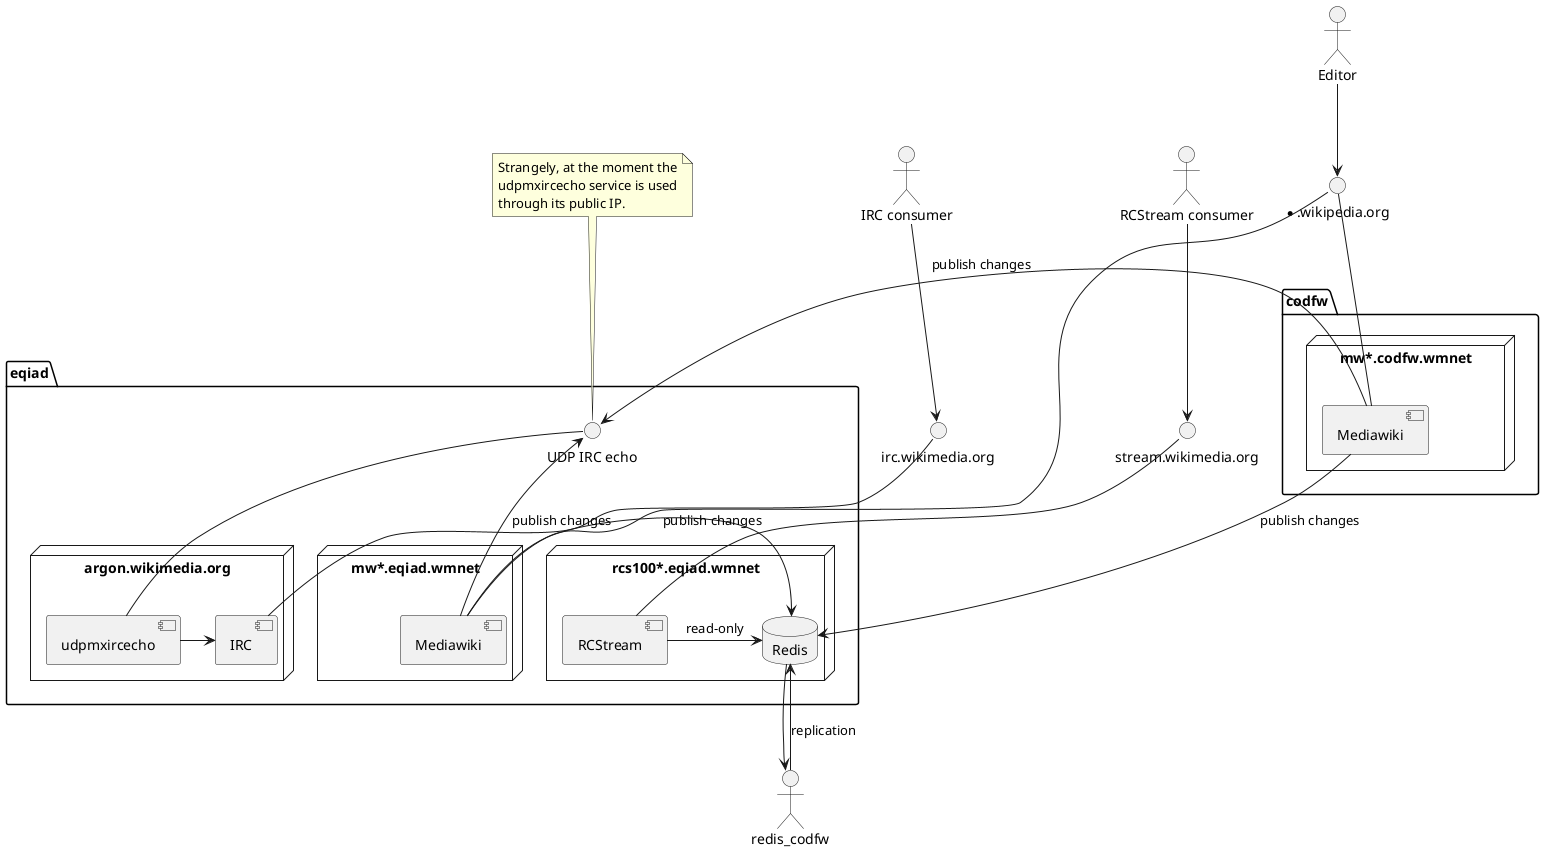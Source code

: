 @startuml

Actor Editor
Actor "RCStream consumer" as RCStreamConsumer
Actor "IRC consumer" as IRCConsumer

() "*.wikipedia.org" as w_org
() "stream.wikimedia.org" as stream_w_o
() "irc.wikimedia.org" as irc_w_o

Editor --> w_org
RCStreamConsumer --> stream_w_o
IRCConsumer --> irc_w_o

package eqiad {
  () "UDP IRC echo" as udp_irc_echo

  node "mw*.eqiad.wmnet" {
    [Mediawiki] as mediawiki_eqiad
  }
  node "rcs100*.eqiad.wmnet" {
    [RCStream] as rcstream_eqiad
    database Redis as redis_eqiad
  }
  node argon.wikimedia.org {
    [udpmxircecho] as udpmxircecho_eqiad
    [IRC] as irc_eqiad
  }

  w_org - mediawiki_eqiad
  stream_w_o -down- rcstream_eqiad
  irc_w_o -down- irc_eqiad
  udp_irc_echo -down- udpmxircecho_eqiad

  mediawiki_eqiad -> redis_eqiad: publish changes
  mediawiki_eqiad -up-> udp_irc_echo: publish changes
  rcstream_eqiad -> redis_eqiad: read-only
  udpmxircecho_eqiad -> irc_eqiad
}

package codfw {
  node "mw*.codfw.wmnet" {
    [Mediawiki] as mediawiki_codfw
  }

  w_org -down- mediawiki_codfw

  mediawiki_codfw -> redis_eqiad: publish changes
  mediawiki_codfw -> udp_irc_echo: publish changes

}

redis_eqiad --> redis_codfw
redis_codfw --> redis_eqiad: replication

note top of udp_irc_echo
  Strangely, at the moment the
  udpmxircecho service is used
  through its public IP.
end note

@enduml